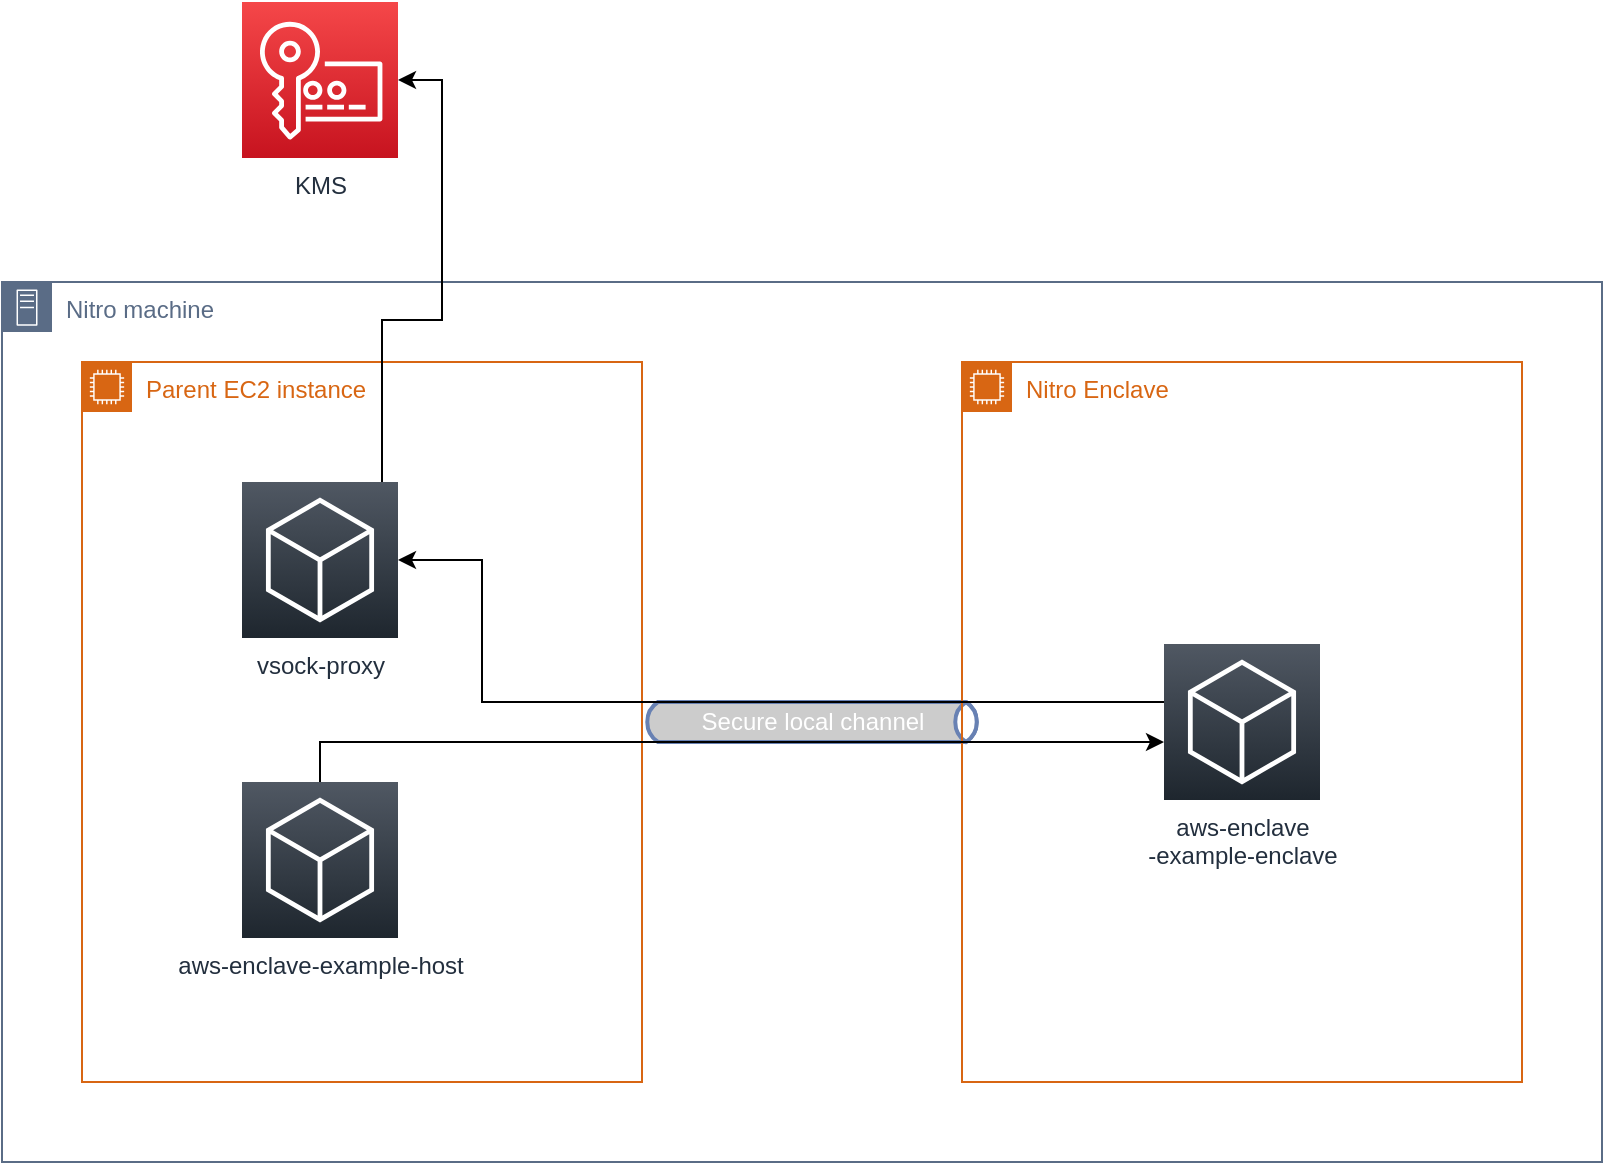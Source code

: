 <mxfile version="13.9.5" type="device"><diagram id="FxTV7ITHFoRQX_dbOfBR" name="Page-1"><mxGraphModel dx="1106" dy="822" grid="1" gridSize="10" guides="1" tooltips="1" connect="1" arrows="1" fold="1" page="1" pageScale="1" pageWidth="827" pageHeight="1169" math="0" shadow="0"><root><mxCell id="0"/><mxCell id="1" parent="0"/><mxCell id="QjFsRSvznxWWX5u1Oy19-6" value="Nitro machine" style="points=[[0,0],[0.25,0],[0.5,0],[0.75,0],[1,0],[1,0.25],[1,0.5],[1,0.75],[1,1],[0.75,1],[0.5,1],[0.25,1],[0,1],[0,0.75],[0,0.5],[0,0.25]];outlineConnect=0;gradientColor=none;html=1;whiteSpace=wrap;fontSize=12;fontStyle=0;shape=mxgraph.aws4.group;grIcon=mxgraph.aws4.group_on_premise;strokeColor=#5A6C86;fillColor=none;verticalAlign=top;align=left;spacingLeft=30;fontColor=#5A6C86;dashed=0;" vertex="1" parent="1"><mxGeometry x="40" y="320" width="800" height="440" as="geometry"/></mxCell><mxCell id="QjFsRSvznxWWX5u1Oy19-2" value="Parent EC2 instance" style="points=[[0,0],[0.25,0],[0.5,0],[0.75,0],[1,0],[1,0.25],[1,0.5],[1,0.75],[1,1],[0.75,1],[0.5,1],[0.25,1],[0,1],[0,0.75],[0,0.5],[0,0.25]];outlineConnect=0;gradientColor=none;html=1;whiteSpace=wrap;fontSize=12;fontStyle=0;shape=mxgraph.aws4.group;grIcon=mxgraph.aws4.group_ec2_instance_contents;strokeColor=#D86613;fillColor=none;verticalAlign=top;align=left;spacingLeft=30;fontColor=#D86613;dashed=0;" vertex="1" parent="1"><mxGeometry x="80" y="360" width="280" height="360" as="geometry"/></mxCell><mxCell id="QjFsRSvznxWWX5u1Oy19-7" value="Secure local channel" style="html=1;outlineConnect=0;fillColor=#CCCCCC;strokeColor=#6881B3;gradientColor=none;gradientDirection=north;strokeWidth=2;shape=mxgraph.networks.bus;gradientColor=none;gradientDirection=north;fontColor=#ffffff;perimeter=backbonePerimeter;backboneSize=20;" vertex="1" parent="1"><mxGeometry x="360" y="510" width="170" height="60" as="geometry"/></mxCell><mxCell id="QjFsRSvznxWWX5u1Oy19-9" value="Nitro Enclave" style="points=[[0,0],[0.25,0],[0.5,0],[0.75,0],[1,0],[1,0.25],[1,0.5],[1,0.75],[1,1],[0.75,1],[0.5,1],[0.25,1],[0,1],[0,0.75],[0,0.5],[0,0.25]];outlineConnect=0;gradientColor=none;html=1;whiteSpace=wrap;fontSize=12;fontStyle=0;shape=mxgraph.aws4.group;grIcon=mxgraph.aws4.group_ec2_instance_contents;strokeColor=#D86613;fillColor=none;verticalAlign=top;align=left;spacingLeft=30;fontColor=#D86613;dashed=0;" vertex="1" parent="1"><mxGeometry x="520" y="360" width="280" height="360" as="geometry"/></mxCell><mxCell id="QjFsRSvznxWWX5u1Oy19-19" style="edgeStyle=orthogonalEdgeStyle;rounded=0;orthogonalLoop=1;jettySize=auto;html=1;" edge="1" parent="1" source="QjFsRSvznxWWX5u1Oy19-12" target="QjFsRSvznxWWX5u1Oy19-18"><mxGeometry relative="1" as="geometry"><Array as="points"><mxPoint x="230" y="339"/><mxPoint x="260" y="339"/><mxPoint x="260" y="219"/></Array></mxGeometry></mxCell><mxCell id="QjFsRSvznxWWX5u1Oy19-12" value="vsock-proxy" style="gradientDirection=north;outlineConnect=0;fontColor=#232F3E;gradientColor=#505863;fillColor=#1E262E;strokeColor=#ffffff;dashed=0;verticalLabelPosition=bottom;verticalAlign=top;align=center;html=1;fontSize=12;fontStyle=0;aspect=fixed;shape=mxgraph.aws4.resourceIcon;resIcon=mxgraph.aws4.general;" vertex="1" parent="1"><mxGeometry x="160" y="420" width="78" height="78" as="geometry"/></mxCell><mxCell id="QjFsRSvznxWWX5u1Oy19-17" style="edgeStyle=orthogonalEdgeStyle;rounded=0;orthogonalLoop=1;jettySize=auto;html=1;" edge="1" parent="1" source="QjFsRSvznxWWX5u1Oy19-13" target="QjFsRSvznxWWX5u1Oy19-14"><mxGeometry relative="1" as="geometry"><Array as="points"><mxPoint x="199" y="550"/></Array></mxGeometry></mxCell><mxCell id="QjFsRSvznxWWX5u1Oy19-13" value="aws-enclave-example-host" style="gradientDirection=north;outlineConnect=0;fontColor=#232F3E;gradientColor=#505863;fillColor=#1E262E;strokeColor=#ffffff;dashed=0;verticalLabelPosition=bottom;verticalAlign=top;align=center;html=1;fontSize=12;fontStyle=0;aspect=fixed;shape=mxgraph.aws4.resourceIcon;resIcon=mxgraph.aws4.general;" vertex="1" parent="1"><mxGeometry x="160" y="570" width="78" height="78" as="geometry"/></mxCell><mxCell id="QjFsRSvznxWWX5u1Oy19-16" style="edgeStyle=orthogonalEdgeStyle;rounded=0;orthogonalLoop=1;jettySize=auto;html=1;" edge="1" parent="1" source="QjFsRSvznxWWX5u1Oy19-14" target="QjFsRSvznxWWX5u1Oy19-12"><mxGeometry relative="1" as="geometry"><Array as="points"><mxPoint x="280" y="530"/><mxPoint x="280" y="459"/></Array></mxGeometry></mxCell><mxCell id="QjFsRSvznxWWX5u1Oy19-14" value="aws-enclave&lt;br&gt;-example-enclave" style="gradientDirection=north;outlineConnect=0;fontColor=#232F3E;gradientColor=#505863;fillColor=#1E262E;strokeColor=#ffffff;dashed=0;verticalLabelPosition=bottom;verticalAlign=top;align=center;html=1;fontSize=12;fontStyle=0;aspect=fixed;shape=mxgraph.aws4.resourceIcon;resIcon=mxgraph.aws4.general;" vertex="1" parent="1"><mxGeometry x="621" y="501" width="78" height="78" as="geometry"/></mxCell><mxCell id="QjFsRSvznxWWX5u1Oy19-18" value="KMS" style="outlineConnect=0;fontColor=#232F3E;gradientColor=#F54749;gradientDirection=north;fillColor=#C7131F;strokeColor=#ffffff;dashed=0;verticalLabelPosition=bottom;verticalAlign=top;align=center;html=1;fontSize=12;fontStyle=0;aspect=fixed;shape=mxgraph.aws4.resourceIcon;resIcon=mxgraph.aws4.key_management_service;" vertex="1" parent="1"><mxGeometry x="160" y="180" width="78" height="78" as="geometry"/></mxCell></root></mxGraphModel></diagram></mxfile>
